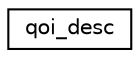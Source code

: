 digraph "Graphical Class Hierarchy"
{
 // LATEX_PDF_SIZE
  edge [fontname="Helvetica",fontsize="10",labelfontname="Helvetica",labelfontsize="10"];
  node [fontname="Helvetica",fontsize="10",shape=record];
  rankdir="LR";
  Node0 [label="qoi_desc",height=0.2,width=0.4,color="black", fillcolor="white", style="filled",URL="$structqoi__desc.html",tooltip=" "];
}
